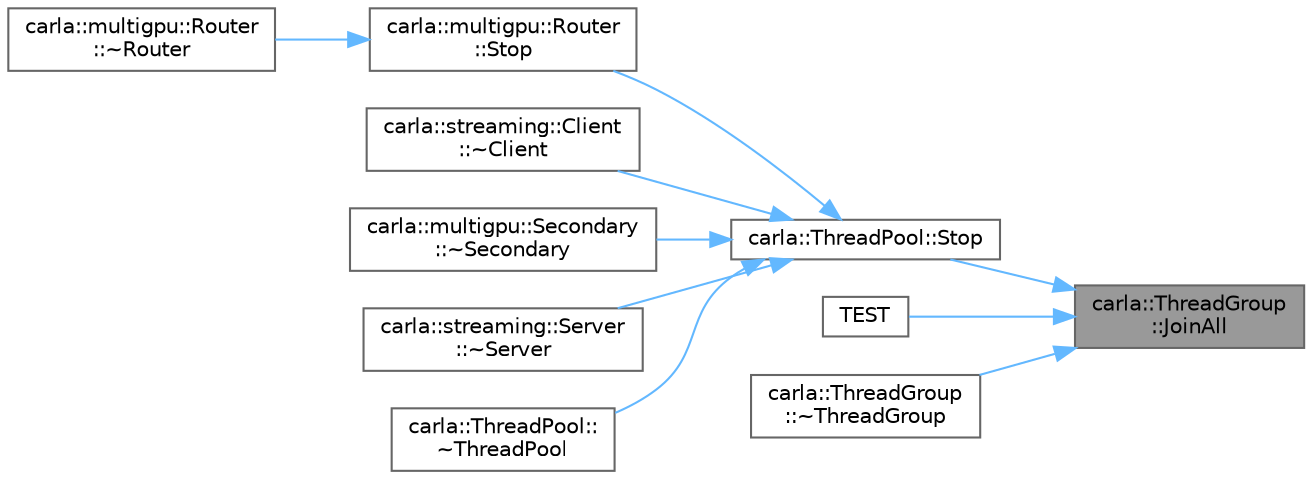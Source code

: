 digraph "carla::ThreadGroup::JoinAll"
{
 // INTERACTIVE_SVG=YES
 // LATEX_PDF_SIZE
  bgcolor="transparent";
  edge [fontname=Helvetica,fontsize=10,labelfontname=Helvetica,labelfontsize=10];
  node [fontname=Helvetica,fontsize=10,shape=box,height=0.2,width=0.4];
  rankdir="RL";
  Node1 [id="Node000001",label="carla::ThreadGroup\l::JoinAll",height=0.2,width=0.4,color="gray40", fillcolor="grey60", style="filled", fontcolor="black",tooltip=" "];
  Node1 -> Node2 [id="edge1_Node000001_Node000002",dir="back",color="steelblue1",style="solid",tooltip=" "];
  Node2 [id="Node000002",label="carla::ThreadPool::Stop",height=0.2,width=0.4,color="grey40", fillcolor="white", style="filled",URL="$da/d72/classcarla_1_1ThreadPool.html#a1f30458f6c2521335acf4c775a8c94f1",tooltip="Stop the ThreadPool and join all its threads."];
  Node2 -> Node3 [id="edge2_Node000002_Node000003",dir="back",color="steelblue1",style="solid",tooltip=" "];
  Node3 [id="Node000003",label="carla::multigpu::Router\l::Stop",height=0.2,width=0.4,color="grey40", fillcolor="white", style="filled",URL="$d6/d60/classcarla_1_1multigpu_1_1Router.html#ad4a81589c51f16abbfb9b7bd3be04313",tooltip=" "];
  Node3 -> Node4 [id="edge3_Node000003_Node000004",dir="back",color="steelblue1",style="solid",tooltip=" "];
  Node4 [id="Node000004",label="carla::multigpu::Router\l::~Router",height=0.2,width=0.4,color="grey40", fillcolor="white", style="filled",URL="$d6/d60/classcarla_1_1multigpu_1_1Router.html#ad88b546f5f057952e14e6fd6903657f4",tooltip=" "];
  Node2 -> Node5 [id="edge4_Node000002_Node000005",dir="back",color="steelblue1",style="solid",tooltip=" "];
  Node5 [id="Node000005",label="carla::streaming::Client\l::~Client",height=0.2,width=0.4,color="grey40", fillcolor="white", style="filled",URL="$d0/daa/classcarla_1_1streaming_1_1Client.html#a5ea71929ac1e5a8665c704394122fec8",tooltip=" "];
  Node2 -> Node6 [id="edge5_Node000002_Node000006",dir="back",color="steelblue1",style="solid",tooltip=" "];
  Node6 [id="Node000006",label="carla::multigpu::Secondary\l::~Secondary",height=0.2,width=0.4,color="grey40", fillcolor="white", style="filled",URL="$d6/d8b/classcarla_1_1multigpu_1_1Secondary.html#a8ca3d1d89110feed8368326f1e536909",tooltip=" "];
  Node2 -> Node7 [id="edge6_Node000002_Node000007",dir="back",color="steelblue1",style="solid",tooltip=" "];
  Node7 [id="Node000007",label="carla::streaming::Server\l::~Server",height=0.2,width=0.4,color="grey40", fillcolor="white", style="filled",URL="$d5/de5/classcarla_1_1streaming_1_1Server.html#aa00b921903bd184fa7f72d9dfc9bd740",tooltip=" "];
  Node2 -> Node8 [id="edge7_Node000002_Node000008",dir="back",color="steelblue1",style="solid",tooltip=" "];
  Node8 [id="Node000008",label="carla::ThreadPool::\l~ThreadPool",height=0.2,width=0.4,color="grey40", fillcolor="white", style="filled",URL="$da/d72/classcarla_1_1ThreadPool.html#a4f819c54f8883d7f8b2cda45a625904d",tooltip="Stops the ThreadPool and joins all its threads."];
  Node1 -> Node9 [id="edge8_Node000001_Node000009",dir="back",color="steelblue1",style="solid",tooltip=" "];
  Node9 [id="Node000009",label="TEST",height=0.2,width=0.4,color="grey40", fillcolor="white", style="filled",URL="$dc/d1b/test__recurrent__shared__future_8cpp.html#a2f7392528c09282ddc906c9ee33aea0b",tooltip=" "];
  Node1 -> Node10 [id="edge9_Node000001_Node000010",dir="back",color="steelblue1",style="solid",tooltip=" "];
  Node10 [id="Node000010",label="carla::ThreadGroup\l::~ThreadGroup",height=0.2,width=0.4,color="grey40", fillcolor="white", style="filled",URL="$db/d71/classcarla_1_1ThreadGroup.html#a3db69f43644b0971a8e0cc29514d9980",tooltip=" "];
}
